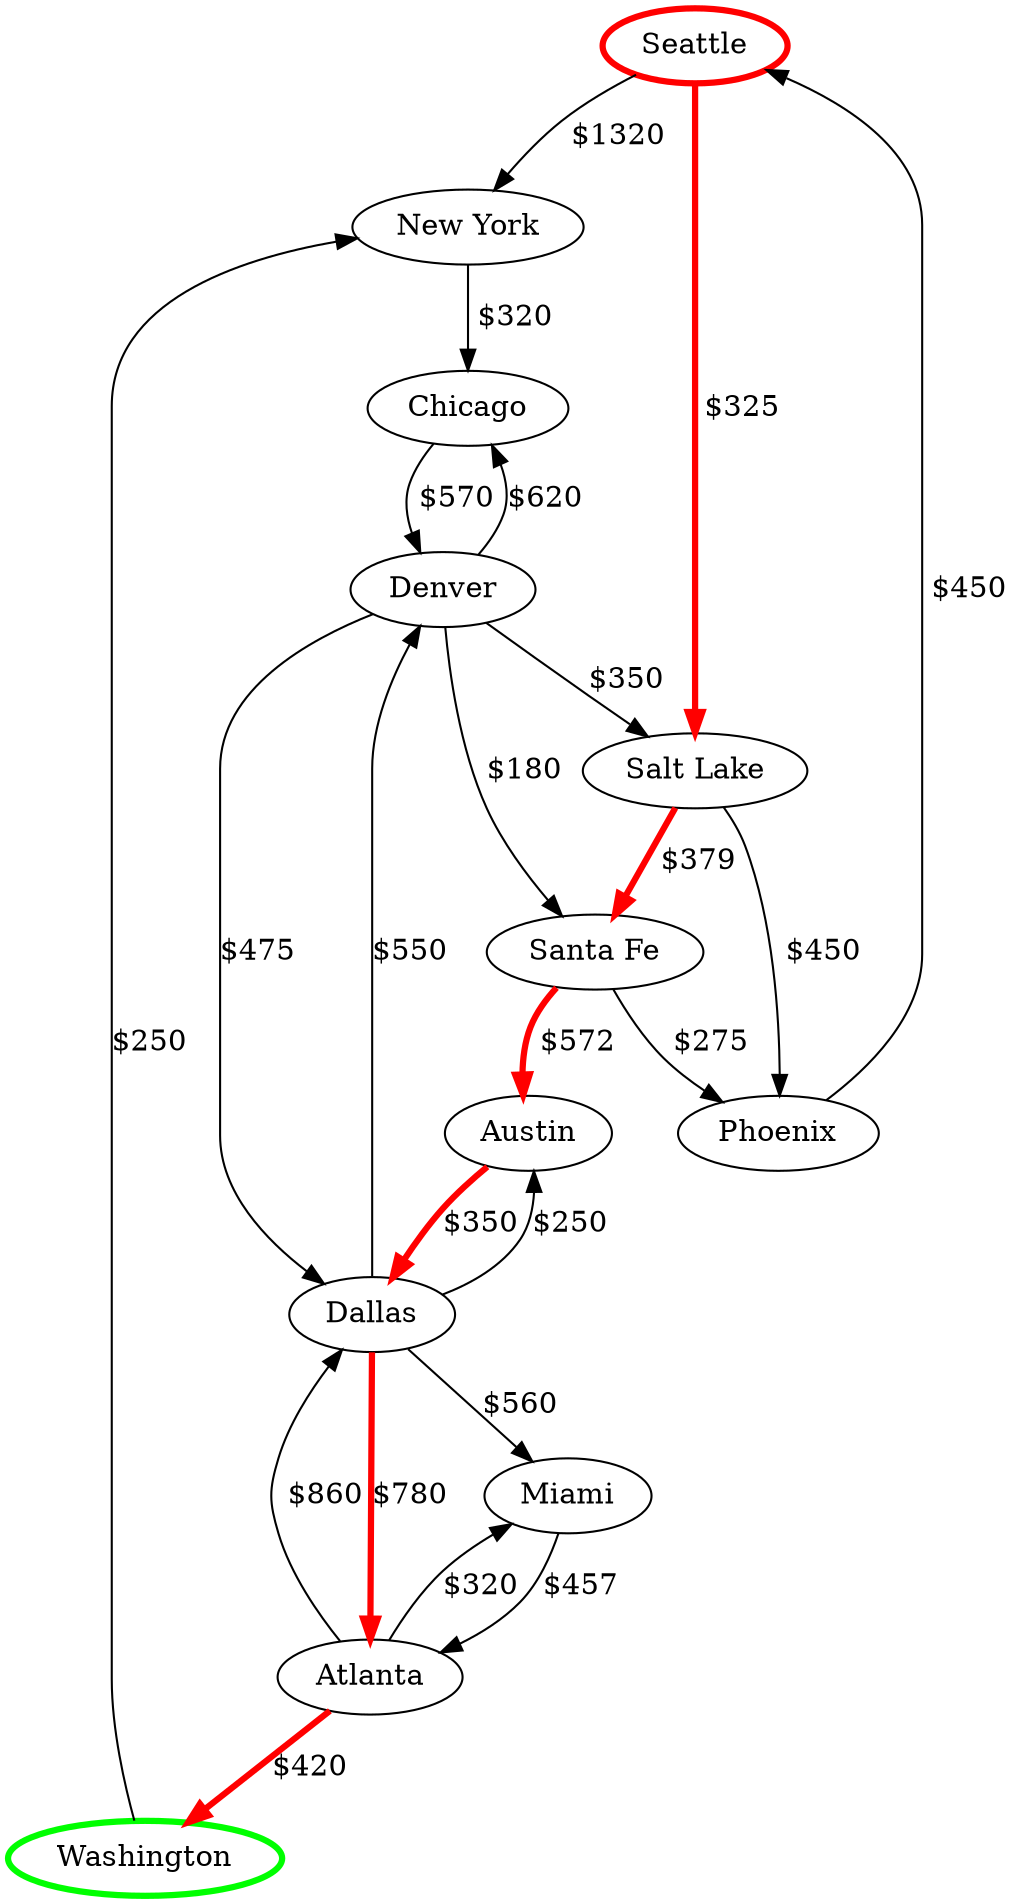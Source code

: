 digraph G {
"Seattle"[label="Seattle", shape=ellipse, color="red",penwidth=3.0];
"Washington"[label="Washington", shape=ellipse, color=green, penwidth=3.0];
  
  "Seattle" -> "New York"[label=" $1320"];
  "Seattle" -> "Salt Lake"[label=" $325", color="red",penwidth=3.0];
  "Salt Lake" -> "Phoenix"[label=" $450"];
  "Salt Lake" -> "Santa Fe"[label=" $379",  color="red",penwidth=3.0];
  "Phoenix" -> "Seattle"[label=" $450"];
  "Santa Fe" -> "Austin"[label=" $572",  color="red",penwidth=3.0];
  "Santa Fe" -> "Phoenix"[label=" $275"];
  "Denver" -> "Chicago"[label="$620 "]
  "Denver" -> "Dallas"[label="$475"]
  "Denver" -> "Salt Lake"[label="$350"]
  "Denver" -> "Santa Fe"[label="$180"]
  "Austin" -> "Dallas"[label="$350", color="red",penwidth=3.0]
  "Dallas" -> "Atlanta"[label="$780", color="red",penwidth=3.0]
  "Dallas" -> "Austin"[label="$250"]
  "Dallas" -> "Denver"[label="$550"]
  "Dallas" -> "Miami"[label="$560"]
  "Atlanta" -> "Dallas"[label=" $860"]
  "Atlanta" -> "Miami"[label="$320"]
  "Atlanta" -> "Washington"[label="$420", color="red",penwidth=3.0]
  "Chicago" -> "Denver"[label=" $570"]
  "Washington" -> "New York"[label="$250"]   
  "New York" -> "Chicago"[label=" $320"]      
  "Miami" -> "Atlanta"[label="$457"]       
}
